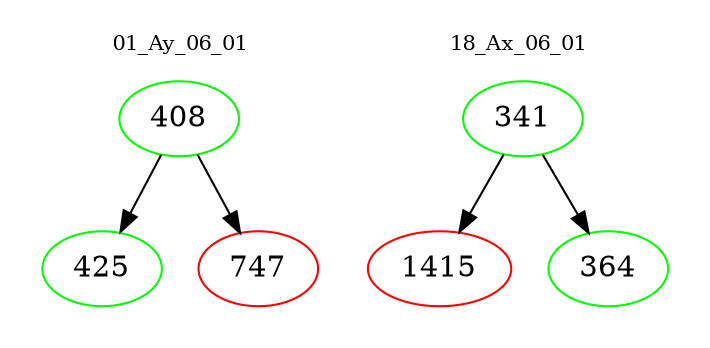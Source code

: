 digraph{
subgraph cluster_0 {
color = white
label = "01_Ay_06_01";
fontsize=10;
T0_408 [label="408", color="green"]
T0_408 -> T0_425 [color="black"]
T0_425 [label="425", color="green"]
T0_408 -> T0_747 [color="black"]
T0_747 [label="747", color="red"]
}
subgraph cluster_1 {
color = white
label = "18_Ax_06_01";
fontsize=10;
T1_341 [label="341", color="green"]
T1_341 -> T1_1415 [color="black"]
T1_1415 [label="1415", color="red"]
T1_341 -> T1_364 [color="black"]
T1_364 [label="364", color="green"]
}
}
